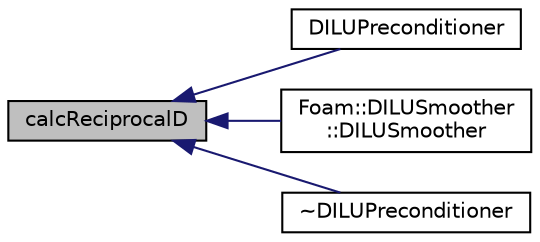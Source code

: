 digraph "calcReciprocalD"
{
  bgcolor="transparent";
  edge [fontname="Helvetica",fontsize="10",labelfontname="Helvetica",labelfontsize="10"];
  node [fontname="Helvetica",fontsize="10",shape=record];
  rankdir="LR";
  Node1 [label="calcReciprocalD",height=0.2,width=0.4,color="black", fillcolor="grey75", style="filled", fontcolor="black"];
  Node1 -> Node2 [dir="back",color="midnightblue",fontsize="10",style="solid",fontname="Helvetica"];
  Node2 [label="DILUPreconditioner",height=0.2,width=0.4,color="black",URL="$a00538.html#a22a4ea9247f0120348279fab259fe6d5",tooltip="Construct from matrix components and preconditioner solver controls. "];
  Node1 -> Node3 [dir="back",color="midnightblue",fontsize="10",style="solid",fontname="Helvetica"];
  Node3 [label="Foam::DILUSmoother\l::DILUSmoother",height=0.2,width=0.4,color="black",URL="$a00539.html#a2eec1cce870638bc437dce3f31992eed",tooltip="Construct from matrix components. "];
  Node1 -> Node4 [dir="back",color="midnightblue",fontsize="10",style="solid",fontname="Helvetica"];
  Node4 [label="~DILUPreconditioner",height=0.2,width=0.4,color="black",URL="$a00538.html#aa813897fa207918c254e5d7224009ae3",tooltip="Destructor. "];
}
